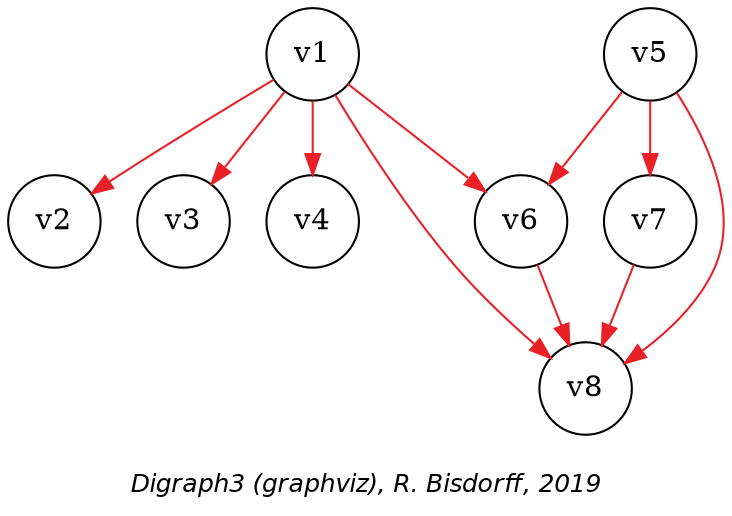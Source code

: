 strict graph G {
graph [ fontname = "Helvetica-Oblique",
 fontsize = 12,
 label = "\nDigraph3 (graphviz), R. Bisdorff, 2019", size="7,7"];
n1 [shape = "circle", label = "v1"];
n2 [shape = "circle", label = "v2"];
n3 [shape = "circle", label = "v3"];
n4 [shape = "circle", label = "v4"];
n5 [shape = "circle", label = "v5"];
n6 [shape = "circle", label = "v6"];
n7 [shape = "circle", label = "v7"];
n8 [shape = "circle", label = "v8"];
n1-- n2 [dir=forward,style="setlinewidth(1)",color="#EA2027", arrowhead=normal, arrowtail=none] ;
n1-- n3 [dir=forward,style="setlinewidth(1)",color="#EA2027", arrowhead=normal, arrowtail=none] ;
n1-- n4 [dir=forward,style="setlinewidth(1)",color="#EA2027", arrowhead=normal, arrowtail=none] ;
n1-- n6 [dir=forward,style="setlinewidth(1)",color="#EA2027", arrowhead=normal, arrowtail=none] ;
n1-- n8 [dir=forward,style="setlinewidth(1)",color="#EA2027", arrowhead=normal, arrowtail=none] ;
n5-- n6 [dir=forward,style="setlinewidth(1)",color="#EA2027", arrowhead=normal, arrowtail=none] ;
n5-- n7 [dir=forward,style="setlinewidth(1)",color="#EA2027", arrowhead=normal, arrowtail=none] ;
n5-- n8 [dir=forward,style="setlinewidth(1)",color="#EA2027", arrowhead=normal, arrowtail=none] ;
n6-- n8 [dir=forward,style="setlinewidth(1)",color="#EA2027", arrowhead=normal, arrowtail=none] ;
n7-- n8 [dir=forward,style="setlinewidth(1)",color="#EA2027", arrowhead=normal, arrowtail=none] ;
}
